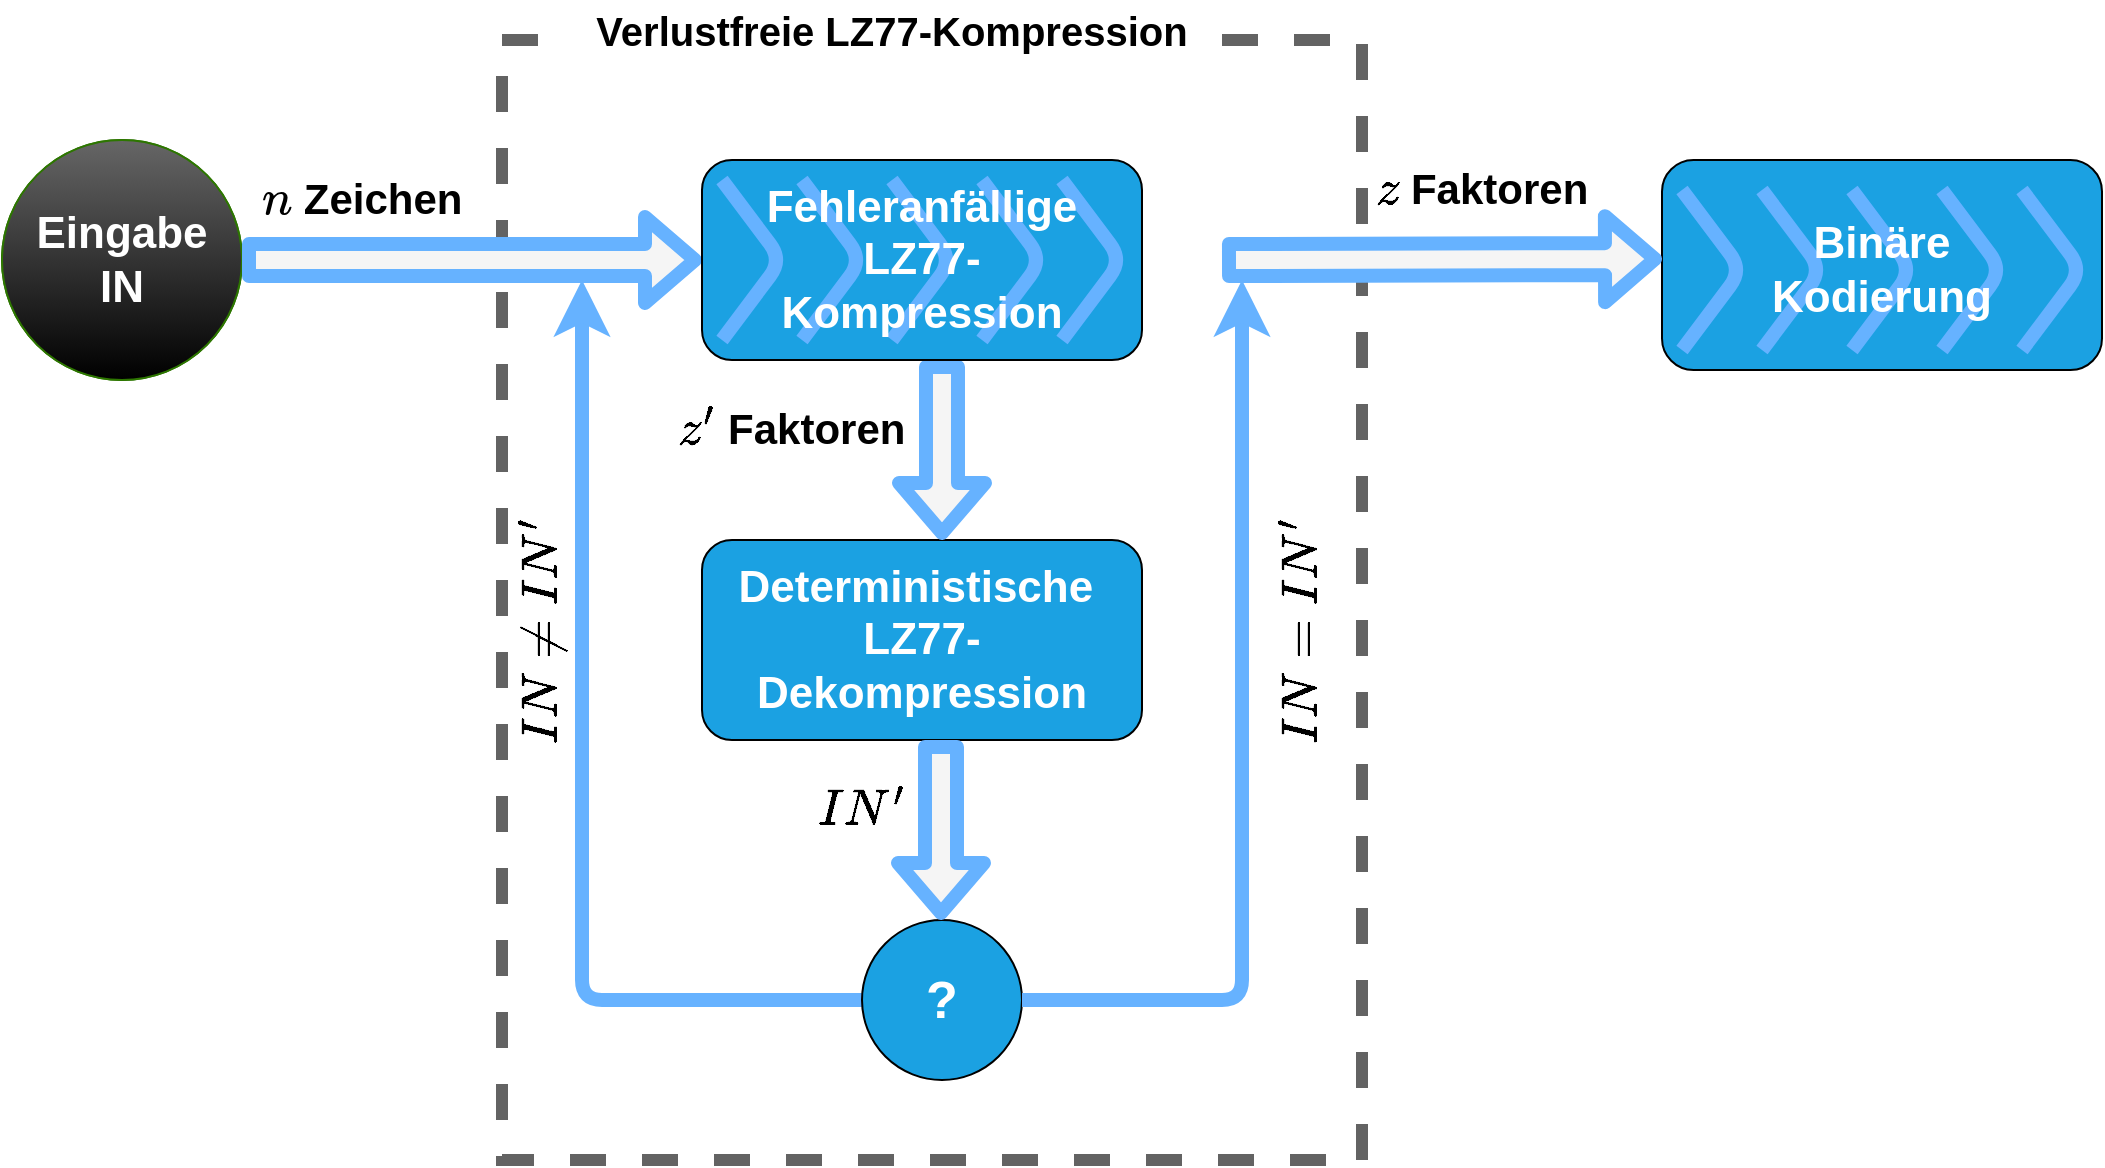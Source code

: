 <mxfile>
    <diagram id="bvJyozwJtaxtsE2B_y3F" name="Page-1">
        <mxGraphModel dx="1980" dy="569" grid="1" gridSize="10" guides="1" tooltips="1" connect="1" arrows="1" fold="1" page="1" pageScale="1" pageWidth="850" pageHeight="1100" math="1" shadow="0">
            <root>
                <mxCell id="0"/>
                <mxCell id="1" parent="0"/>
                <mxCell id="73" value="" style="rounded=0;whiteSpace=wrap;html=1;fillColor=none;dashed=1;strokeWidth=6;strokeColor=#636363;" vertex="1" parent="1">
                    <mxGeometry x="220" y="170" width="430" height="560" as="geometry"/>
                </mxCell>
                <mxCell id="6" value="" style="ellipse;whiteSpace=wrap;html=1;aspect=fixed;fontSize=17;fillColor=#666666;strokeColor=#2D7600;fontColor=#ffffff;gradientColor=default;" vertex="1" parent="1">
                    <mxGeometry x="-30" y="220" width="120" height="120" as="geometry"/>
                </mxCell>
                <mxCell id="7" value="&lt;b style=&quot;font-size: 22px;&quot;&gt;Eingabe&lt;/b&gt;" style="text;html=1;strokeColor=none;fillColor=none;align=center;verticalAlign=middle;whiteSpace=wrap;rounded=0;fontSize=22;fontColor=#FFFFFF;" vertex="1" parent="1">
                    <mxGeometry y="265" width="60" height="30" as="geometry"/>
                </mxCell>
                <mxCell id="8" value="" style="ellipse;whiteSpace=wrap;html=1;aspect=fixed;fontSize=17;fillColor=#666666;strokeColor=#2D7600;fontColor=#ffffff;gradientColor=default;" vertex="1" parent="1">
                    <mxGeometry x="-30" y="220" width="120" height="120" as="geometry"/>
                </mxCell>
                <mxCell id="19" value="&lt;b style=&quot;font-size: 22px;&quot;&gt;Eingabe&lt;br&gt;IN&lt;br&gt;&lt;/b&gt;" style="text;html=1;strokeColor=none;fillColor=none;align=center;verticalAlign=middle;whiteSpace=wrap;rounded=0;fontSize=22;fontColor=#FFFFFF;" vertex="1" parent="1">
                    <mxGeometry y="265" width="60" height="30" as="geometry"/>
                </mxCell>
                <mxCell id="22" value="" style="shape=flexArrow;endArrow=classic;html=1;strokeColor=#66B2FF;strokeWidth=7;fontSize=17;fillColor=#f5f5f5;entryX=0;entryY=0.5;entryDx=0;entryDy=0;exitX=1;exitY=0.5;exitDx=0;exitDy=0;" edge="1" parent="1" source="8">
                    <mxGeometry width="50" height="50" relative="1" as="geometry">
                        <mxPoint x="132.426" y="279.93" as="sourcePoint"/>
                        <mxPoint x="320" y="280" as="targetPoint"/>
                    </mxGeometry>
                </mxCell>
                <mxCell id="24" value="&lt;font face=&quot;Noto Sans Math&quot;&gt;&lt;i&gt;&lt;svg style=&quot;vertical-align: -0.025ex;&quot; xmlns:xlink=&quot;http://www.w3.org/1999/xlink&quot; viewBox=&quot;0 -442 600 453&quot; role=&quot;img&quot; height=&quot;1.025ex&quot; width=&quot;1.357ex&quot; xmlns=&quot;http://www.w3.org/2000/svg&quot;&gt;&lt;defs&gt;&lt;path d=&quot;M21 287Q22 293 24 303T36 341T56 388T89 425T135 442Q171 442 195 424T225 390T231 369Q231 367 232 367L243 378Q304 442 382 442Q436 442 469 415T503 336T465 179T427 52Q427 26 444 26Q450 26 453 27Q482 32 505 65T540 145Q542 153 560 153Q580 153 580 145Q580 144 576 130Q568 101 554 73T508 17T439 -10Q392 -10 371 17T350 73Q350 92 386 193T423 345Q423 404 379 404H374Q288 404 229 303L222 291L189 157Q156 26 151 16Q138 -11 108 -11Q95 -11 87 -5T76 7T74 17Q74 30 112 180T152 343Q153 348 153 366Q153 405 129 405Q91 405 66 305Q60 285 60 284Q58 278 41 278H27Q21 284 21 287Z&quot; id=&quot;MJX-4-TEX-I-1D45B&quot;&gt;&lt;/path&gt;&lt;/defs&gt;&lt;g transform=&quot;scale(1,-1)&quot; stroke-width=&quot;0&quot; fill=&quot;currentColor&quot; stroke=&quot;currentColor&quot;&gt;&lt;g data-mml-node=&quot;math&quot;&gt;&lt;g data-mml-node=&quot;mi&quot;&gt;&lt;use xlink:href=&quot;#MJX-4-TEX-I-1D45B&quot; data-c=&quot;1D45B&quot;&gt;&lt;/use&gt;&lt;/g&gt;&lt;/g&gt;&lt;/g&gt;&lt;/svg&gt;&lt;/i&gt;&lt;/font&gt;&amp;nbsp;Zeichen" style="text;html=1;strokeColor=none;fillColor=none;align=center;verticalAlign=middle;whiteSpace=wrap;rounded=0;fontSize=21;fontStyle=1;fontColor=#000000;" vertex="1" parent="1">
                    <mxGeometry x="90" y="235" width="120" height="30" as="geometry"/>
                </mxCell>
                <mxCell id="37" value="&lt;font face=&quot;Noto Sans Math&quot; style=&quot;font-size: 21px;&quot;&gt;&lt;i style=&quot;font-size: 21px;&quot;&gt;\(z\)&lt;/i&gt;&lt;/font&gt; Faktoren" style="text;html=1;strokeColor=none;fillColor=none;align=center;verticalAlign=middle;whiteSpace=wrap;rounded=0;fontSize=21;fontStyle=1;fontColor=#000000;" vertex="1" parent="1">
                    <mxGeometry x="650" y="230" width="120" height="30" as="geometry"/>
                </mxCell>
                <mxCell id="43" value="" style="rounded=1;whiteSpace=wrap;html=1;fillColor=#1ba1e2;" vertex="1" parent="1">
                    <mxGeometry x="320" y="420" width="220" height="100" as="geometry"/>
                </mxCell>
                <mxCell id="44" value="&lt;b style=&quot;font-size: 22px;&quot;&gt;&lt;font style=&quot;font-size: 22px;&quot;&gt;Deterministische&amp;nbsp;&lt;br&gt;LZ77-Dekompression&lt;br&gt;&lt;/font&gt;&lt;/b&gt;" style="text;html=1;strokeColor=none;fillColor=none;align=center;verticalAlign=middle;whiteSpace=wrap;rounded=0;fontSize=22;fontColor=#FFFFFF;" vertex="1" parent="1">
                    <mxGeometry x="400" y="460" width="60" height="20" as="geometry"/>
                </mxCell>
                <mxCell id="45" value="" style="shape=flexArrow;endArrow=classic;html=1;strokeColor=#66B2FF;strokeWidth=7;fontSize=17;fillColor=#f5f5f5;" edge="1" parent="1">
                    <mxGeometry width="50" height="50" relative="1" as="geometry">
                        <mxPoint x="440" y="330" as="sourcePoint"/>
                        <mxPoint x="440" y="420" as="targetPoint"/>
                    </mxGeometry>
                </mxCell>
                <mxCell id="46" value="&lt;font face=&quot;Noto Sans Math&quot; style=&quot;font-size: 21px;&quot;&gt;&lt;i style=&quot;font-size: 21px;&quot;&gt;\(z'\)&lt;/i&gt;&lt;/font&gt; Faktoren" style="text;html=1;strokeColor=none;fillColor=none;align=center;verticalAlign=middle;whiteSpace=wrap;rounded=0;fontSize=21;fontStyle=1;fontColor=#000000;" vertex="1" parent="1">
                    <mxGeometry x="305" y="350" width="120" height="30" as="geometry"/>
                </mxCell>
                <mxCell id="47" value="" style="endArrow=classic;html=1;strokeColor=#66B2FF;strokeWidth=7;fontSize=17;fillColor=#f5f5f5;endFill=0;exitX=0;exitY=0.5;exitDx=0;exitDy=0;" edge="1" parent="1" source="78">
                    <mxGeometry width="50" height="50" relative="1" as="geometry">
                        <mxPoint x="250" y="460" as="sourcePoint"/>
                        <mxPoint x="260" y="290" as="targetPoint"/>
                        <Array as="points">
                            <mxPoint x="260" y="650"/>
                        </Array>
                    </mxGeometry>
                </mxCell>
                <mxCell id="48" value="&lt;font face=&quot;Noto Sans Math&quot;&gt;&lt;i&gt;\(IN \neq IN'\)&lt;/i&gt;&lt;/font&gt;" style="text;html=1;strokeColor=none;fillColor=none;align=center;verticalAlign=middle;whiteSpace=wrap;rounded=0;fontSize=21;fontStyle=1;fontColor=#000000;rotation=-90;" vertex="1" parent="1">
                    <mxGeometry x="180" y="450" width="120" height="30" as="geometry"/>
                </mxCell>
                <mxCell id="50" value="&lt;font face=&quot;Noto Sans Math&quot;&gt;&lt;i&gt;\(IN = IN'\)&lt;/i&gt;&lt;/font&gt;" style="text;html=1;strokeColor=none;fillColor=none;align=center;verticalAlign=middle;whiteSpace=wrap;rounded=0;fontSize=21;fontStyle=1;fontColor=#000000;rotation=-90;" vertex="1" parent="1">
                    <mxGeometry x="560" y="450" width="120" height="30" as="geometry"/>
                </mxCell>
                <mxCell id="51" value="" style="rounded=1;whiteSpace=wrap;html=1;fillColor=#1ba1e2;" vertex="1" parent="1">
                    <mxGeometry x="800" y="230" width="220" height="105" as="geometry"/>
                </mxCell>
                <mxCell id="53" value="" style="endArrow=none;html=1;strokeWidth=7;fontSize=20;fillColor=#b0e3e6;strokeColor=#66B2FF;" edge="1" parent="1">
                    <mxGeometry width="50" height="50" relative="1" as="geometry">
                        <mxPoint x="810" y="325" as="sourcePoint"/>
                        <mxPoint x="810" y="245" as="targetPoint"/>
                        <Array as="points">
                            <mxPoint x="840" y="285"/>
                        </Array>
                    </mxGeometry>
                </mxCell>
                <mxCell id="54" value="" style="endArrow=none;html=1;strokeWidth=7;fontSize=20;fillColor=#b0e3e6;strokeColor=#66B2FF;" edge="1" parent="1">
                    <mxGeometry width="50" height="50" relative="1" as="geometry">
                        <mxPoint x="850" y="325" as="sourcePoint"/>
                        <mxPoint x="850" y="245" as="targetPoint"/>
                        <Array as="points">
                            <mxPoint x="880" y="285"/>
                        </Array>
                    </mxGeometry>
                </mxCell>
                <mxCell id="56" value="" style="endArrow=none;html=1;strokeWidth=7;fontSize=20;fillColor=#b0e3e6;strokeColor=#66B2FF;" edge="1" parent="1">
                    <mxGeometry width="50" height="50" relative="1" as="geometry">
                        <mxPoint x="895" y="325" as="sourcePoint"/>
                        <mxPoint x="895" y="245" as="targetPoint"/>
                        <Array as="points">
                            <mxPoint x="925" y="285"/>
                        </Array>
                    </mxGeometry>
                </mxCell>
                <mxCell id="57" value="" style="endArrow=none;html=1;strokeWidth=7;fontSize=20;fillColor=#b0e3e6;strokeColor=#66B2FF;" edge="1" parent="1">
                    <mxGeometry width="50" height="50" relative="1" as="geometry">
                        <mxPoint x="940" y="325" as="sourcePoint"/>
                        <mxPoint x="940" y="245" as="targetPoint"/>
                        <Array as="points">
                            <mxPoint x="970" y="285"/>
                        </Array>
                    </mxGeometry>
                </mxCell>
                <mxCell id="58" value="" style="endArrow=none;html=1;strokeWidth=7;fontSize=20;fillColor=#b0e3e6;strokeColor=#66B2FF;" edge="1" parent="1">
                    <mxGeometry width="50" height="50" relative="1" as="geometry">
                        <mxPoint x="980" y="325" as="sourcePoint"/>
                        <mxPoint x="980" y="245" as="targetPoint"/>
                        <Array as="points">
                            <mxPoint x="1010" y="285"/>
                        </Array>
                    </mxGeometry>
                </mxCell>
                <mxCell id="52" value="&lt;b style=&quot;font-size: 22px;&quot;&gt;&lt;font style=&quot;font-size: 22px;&quot;&gt;Binäre&lt;br&gt;Kodierung&lt;br&gt;&lt;/font&gt;&lt;/b&gt;" style="text;html=1;strokeColor=none;fillColor=none;align=center;verticalAlign=middle;whiteSpace=wrap;rounded=0;fontSize=22;fontColor=#FFFFFF;" vertex="1" parent="1">
                    <mxGeometry x="880" y="275" width="60" height="20" as="geometry"/>
                </mxCell>
                <mxCell id="66" value="" style="rounded=1;whiteSpace=wrap;html=1;fillColor=#1ba1e2;" vertex="1" parent="1">
                    <mxGeometry x="320" y="230" width="220" height="100" as="geometry"/>
                </mxCell>
                <mxCell id="67" value="" style="endArrow=none;html=1;strokeWidth=7;fontSize=20;fillColor=#b0e3e6;strokeColor=#66B2FF;" edge="1" parent="1">
                    <mxGeometry width="50" height="50" relative="1" as="geometry">
                        <mxPoint x="330" y="320" as="sourcePoint"/>
                        <mxPoint x="330" y="240" as="targetPoint"/>
                        <Array as="points">
                            <mxPoint x="360" y="280"/>
                        </Array>
                    </mxGeometry>
                </mxCell>
                <mxCell id="68" value="" style="endArrow=none;html=1;strokeWidth=7;fontSize=20;fillColor=#b0e3e6;strokeColor=#66B2FF;" edge="1" parent="1">
                    <mxGeometry width="50" height="50" relative="1" as="geometry">
                        <mxPoint x="370" y="320" as="sourcePoint"/>
                        <mxPoint x="370" y="240" as="targetPoint"/>
                        <Array as="points">
                            <mxPoint x="400" y="280"/>
                        </Array>
                    </mxGeometry>
                </mxCell>
                <mxCell id="69" value="" style="endArrow=none;html=1;strokeWidth=7;fontSize=20;fillColor=#b0e3e6;strokeColor=#66B2FF;" edge="1" parent="1">
                    <mxGeometry width="50" height="50" relative="1" as="geometry">
                        <mxPoint x="415" y="320" as="sourcePoint"/>
                        <mxPoint x="415" y="240" as="targetPoint"/>
                        <Array as="points">
                            <mxPoint x="445" y="280"/>
                        </Array>
                    </mxGeometry>
                </mxCell>
                <mxCell id="70" value="" style="endArrow=none;html=1;strokeWidth=7;fontSize=20;fillColor=#b0e3e6;strokeColor=#66B2FF;" edge="1" parent="1">
                    <mxGeometry width="50" height="50" relative="1" as="geometry">
                        <mxPoint x="460" y="320" as="sourcePoint"/>
                        <mxPoint x="460" y="240" as="targetPoint"/>
                        <Array as="points">
                            <mxPoint x="490" y="280"/>
                        </Array>
                    </mxGeometry>
                </mxCell>
                <mxCell id="71" value="" style="endArrow=none;html=1;strokeWidth=7;fontSize=20;fillColor=#b0e3e6;strokeColor=#66B2FF;" edge="1" parent="1">
                    <mxGeometry width="50" height="50" relative="1" as="geometry">
                        <mxPoint x="500" y="320" as="sourcePoint"/>
                        <mxPoint x="500" y="240" as="targetPoint"/>
                        <Array as="points">
                            <mxPoint x="530" y="280"/>
                        </Array>
                    </mxGeometry>
                </mxCell>
                <mxCell id="42" value="&lt;b style=&quot;font-size: 22px;&quot;&gt;&lt;font style=&quot;font-size: 22px;&quot;&gt;Fehleranfällige LZ77-Kompression&lt;/font&gt;&lt;/b&gt;" style="text;html=1;strokeColor=none;fillColor=none;align=center;verticalAlign=middle;whiteSpace=wrap;rounded=0;fontSize=22;fontColor=#FFFFFF;" vertex="1" parent="1">
                    <mxGeometry x="400" y="270" width="60" height="20" as="geometry"/>
                </mxCell>
                <mxCell id="77" value="Verlustfreie LZ77-Kompression" style="text;html=1;strokeColor=none;fillColor=#FFFFFF;align=center;verticalAlign=middle;whiteSpace=wrap;rounded=0;dashed=1;strokeWidth=6;fontSize=20;fontStyle=1;fontColor=#000000;" vertex="1" parent="1">
                    <mxGeometry x="250" y="150" width="330" height="30" as="geometry"/>
                </mxCell>
                <mxCell id="78" value="&lt;font style=&quot;font-size: 26px;&quot; color=&quot;#ffffff&quot;&gt;&lt;b&gt;?&lt;/b&gt;&lt;/font&gt;" style="ellipse;whiteSpace=wrap;html=1;aspect=fixed;strokeColor=default;strokeWidth=1;fontSize=20;fontColor=#000000;fillColor=#1ba1e2;" vertex="1" parent="1">
                    <mxGeometry x="400" y="610" width="80" height="80" as="geometry"/>
                </mxCell>
                <mxCell id="80" value="" style="shape=flexArrow;endArrow=classic;html=1;strokeColor=#66B2FF;strokeWidth=7;fontSize=17;fillColor=#f5f5f5;" edge="1" parent="1">
                    <mxGeometry width="50" height="50" relative="1" as="geometry">
                        <mxPoint x="439.5" y="520" as="sourcePoint"/>
                        <mxPoint x="439.5" y="610" as="targetPoint"/>
                    </mxGeometry>
                </mxCell>
                <mxCell id="81" value="&lt;font face=&quot;Noto Sans Math&quot;&gt;&lt;i&gt;\(IN'\)&lt;/i&gt;&lt;/font&gt;" style="text;html=1;strokeColor=none;fillColor=none;align=center;verticalAlign=middle;whiteSpace=wrap;rounded=0;fontSize=21;fontStyle=1;fontColor=#000000;" vertex="1" parent="1">
                    <mxGeometry x="340" y="540" width="120" height="30" as="geometry"/>
                </mxCell>
                <mxCell id="88" value="" style="endArrow=classic;html=1;strokeColor=#66B2FF;strokeWidth=7;fontSize=17;fillColor=#f5f5f5;exitX=1;exitY=0.5;exitDx=0;exitDy=0;movable=1;resizable=1;rotatable=1;deletable=1;editable=1;connectable=1;" edge="1" parent="1" source="78">
                    <mxGeometry width="50" height="50" relative="1" as="geometry">
                        <mxPoint x="590" y="470" as="sourcePoint"/>
                        <mxPoint x="590" y="290" as="targetPoint"/>
                        <Array as="points">
                            <mxPoint x="590" y="650"/>
                        </Array>
                    </mxGeometry>
                </mxCell>
                <mxCell id="89" value="" style="shape=flexArrow;endArrow=classic;html=1;strokeColor=#66B2FF;strokeWidth=7;fontSize=17;fillColor=#f5f5f5;entryX=0;entryY=0.5;entryDx=0;entryDy=0;" edge="1" parent="1">
                    <mxGeometry width="50" height="50" relative="1" as="geometry">
                        <mxPoint x="580" y="280" as="sourcePoint"/>
                        <mxPoint x="800" y="279.5" as="targetPoint"/>
                    </mxGeometry>
                </mxCell>
            </root>
        </mxGraphModel>
    </diagram>
</mxfile>